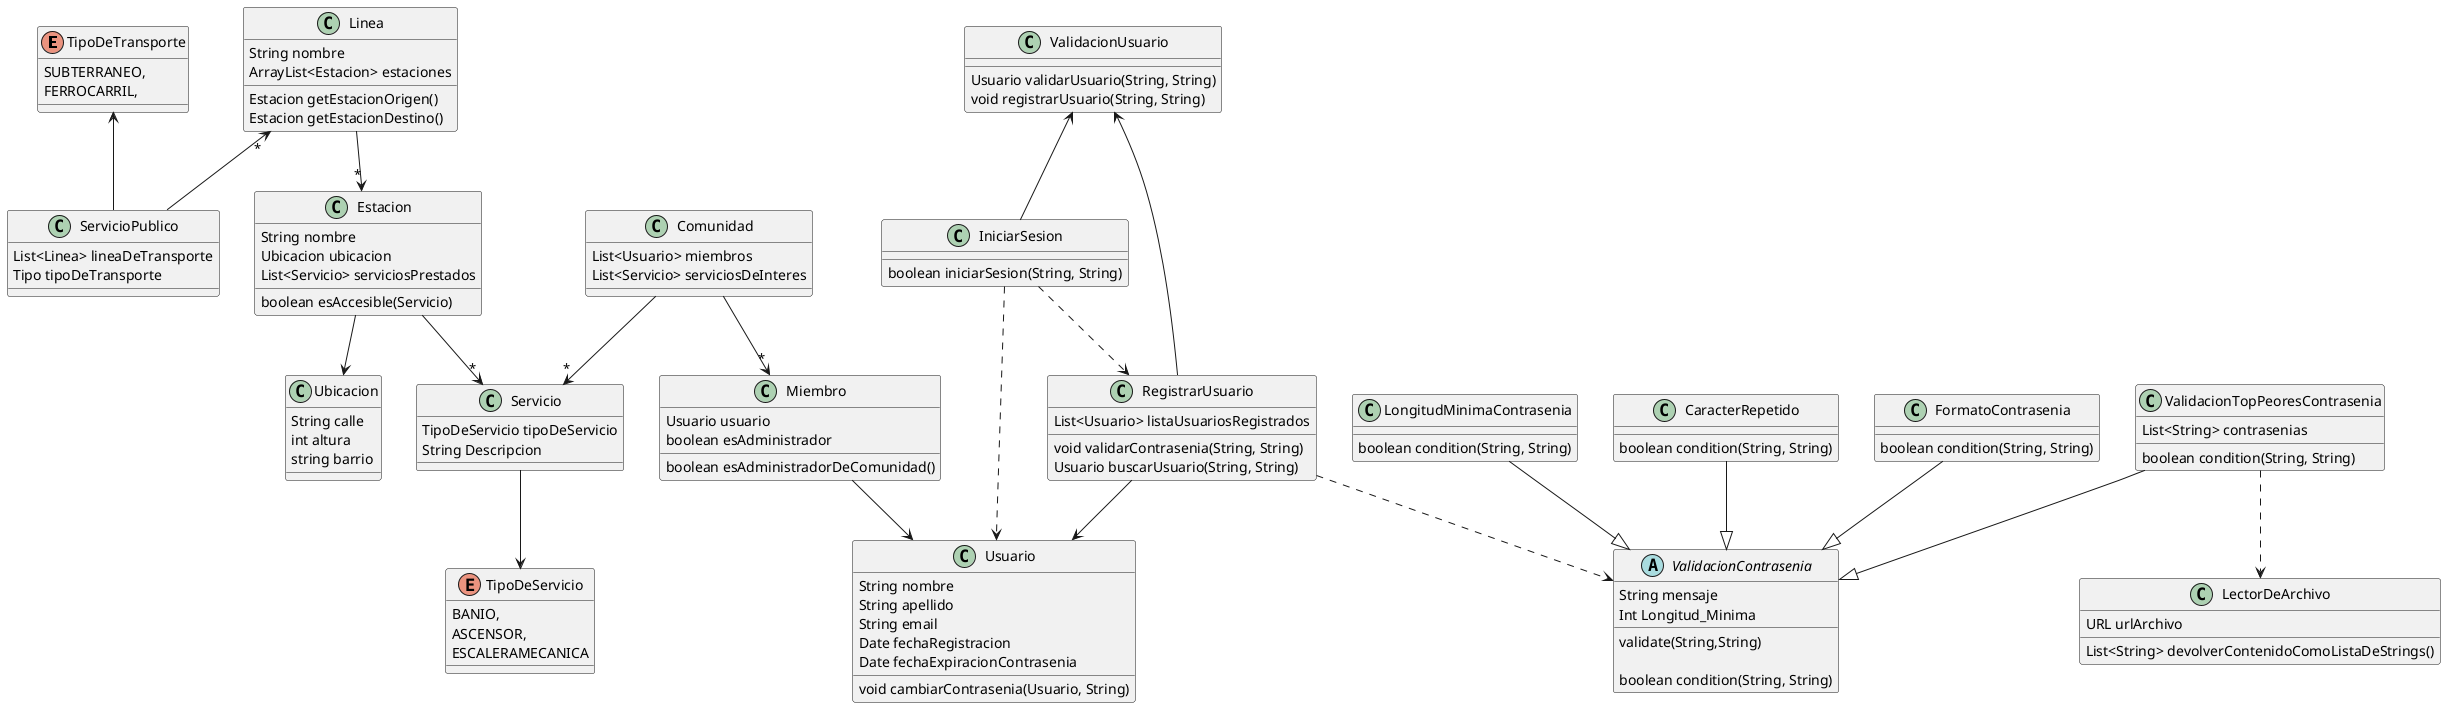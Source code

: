 @startuml

enum TipoDeTransporte{
    SUBTERRANEO,
    FERROCARRIL,
}

class ServicioPublico {
List<Linea> lineaDeTransporte
Tipo tipoDeTransporte

}

class Linea{
    String nombre
    ArrayList<Estacion> estaciones
    Estacion getEstacionOrigen()
    Estacion getEstacionDestino()
}

TipoDeTransporte <-- ServicioPublico
Linea "*" <-- ServicioPublico
Linea --> "*" Estacion

class Estacion{
    String nombre
    Ubicacion ubicacion
    List<Servicio> serviciosPrestados

    boolean esAccesible(Servicio)
}

class Ubicacion{
    String calle
    int altura
    string barrio
}

Estacion --> Ubicacion
Estacion --> "*" Servicio



enum TipoDeServicio{
    BANIO,
    ASCENSOR,
    ESCALERAMECANICA

}

class Servicio {
    TipoDeServicio tipoDeServicio
    String Descripcion
}


Servicio --> TipoDeServicio


class Comunidad{
    List<Usuario> miembros
    List<Servicio> serviciosDeInteres
}

Comunidad --> "*"  Servicio
Comunidad --> "*" Miembro

class Miembro {
    Usuario usuario
    boolean esAdministrador
    boolean esAdministradorDeComunidad()
}


Miembro --> Usuario

class Usuario{
    String nombre
    String apellido
    String email
    Date fechaRegistracion
    Date fechaExpiracionContrasenia
    void cambiarContrasenia(Usuario, String)
}

class IniciarSesion{
boolean iniciarSesion(String, String)
}

class RegistrarUsuario{
List<Usuario> listaUsuariosRegistrados
void validarContrasenia(String, String)
Usuario buscarUsuario(String, String)
}

class ValidacionUsuario{
Usuario validarUsuario(String, String)
void registrarUsuario(String, String)
}

ValidacionUsuario <-- IniciarSesion
ValidacionUsuario <-- RegistrarUsuario


class LectorDeArchivo{
    URL urlArchivo
    List<String> devolverContenidoComoListaDeStrings()
}

abstract class ValidacionContrasenia{
    String mensaje
    Int Longitud_Minima
    validate(String,String)

    boolean condition(String, String)
}

RegistrarUsuario ..> ValidacionContrasenia
IniciarSesion ..> RegistrarUsuario

class ValidacionTopPeoresContrasenia{
    List<String> contrasenias
    boolean condition(String, String)
}

ValidacionTopPeoresContrasenia --|> ValidacionContrasenia

class LongitudMinimaContrasenia{
    boolean condition(String, String)
}

LongitudMinimaContrasenia --|> ValidacionContrasenia

class CaracterRepetido{
    boolean condition(String, String)
}

CaracterRepetido --|> ValidacionContrasenia

class FormatoContrasenia{
    boolean condition(String, String)
}

FormatoContrasenia --|> ValidacionContrasenia





ValidacionTopPeoresContrasenia ..> LectorDeArchivo

IniciarSesion ..> Usuario
RegistrarUsuario --> Usuario


@enduml
